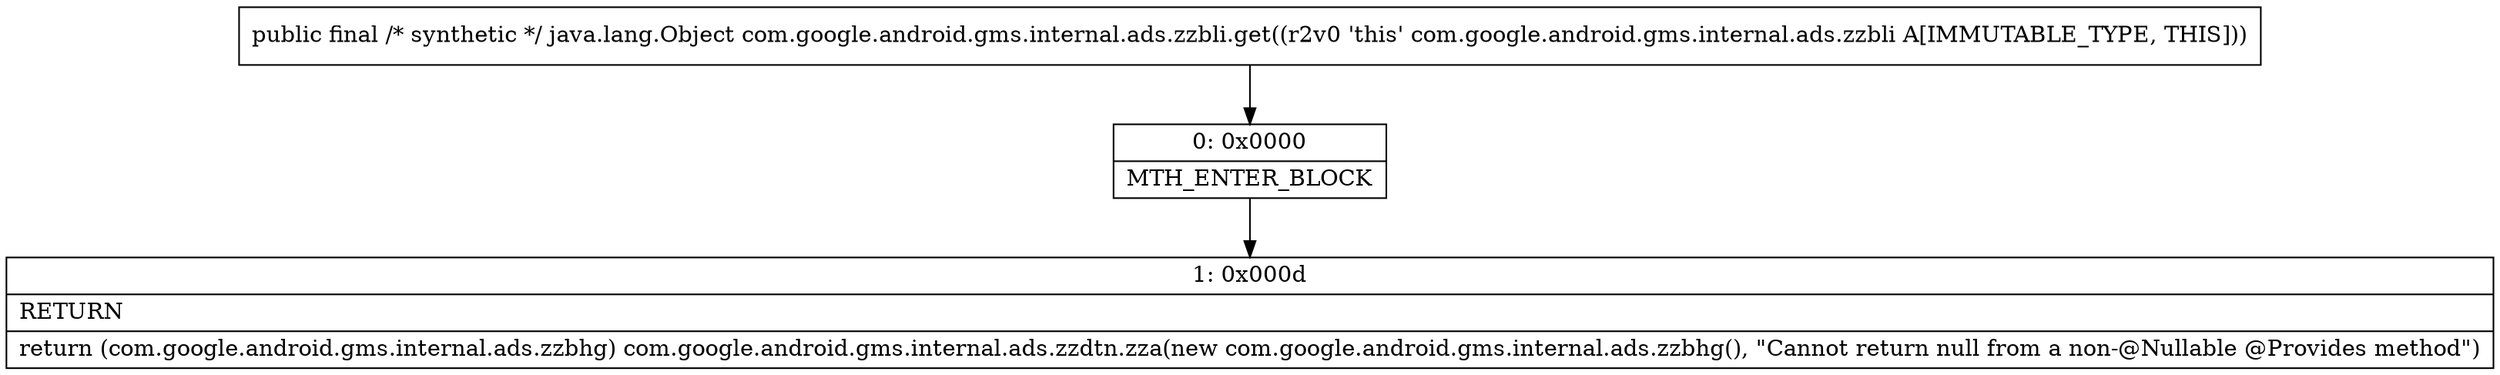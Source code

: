 digraph "CFG forcom.google.android.gms.internal.ads.zzbli.get()Ljava\/lang\/Object;" {
Node_0 [shape=record,label="{0\:\ 0x0000|MTH_ENTER_BLOCK\l}"];
Node_1 [shape=record,label="{1\:\ 0x000d|RETURN\l|return (com.google.android.gms.internal.ads.zzbhg) com.google.android.gms.internal.ads.zzdtn.zza(new com.google.android.gms.internal.ads.zzbhg(), \"Cannot return null from a non\-@Nullable @Provides method\")\l}"];
MethodNode[shape=record,label="{public final \/* synthetic *\/ java.lang.Object com.google.android.gms.internal.ads.zzbli.get((r2v0 'this' com.google.android.gms.internal.ads.zzbli A[IMMUTABLE_TYPE, THIS])) }"];
MethodNode -> Node_0;
Node_0 -> Node_1;
}

